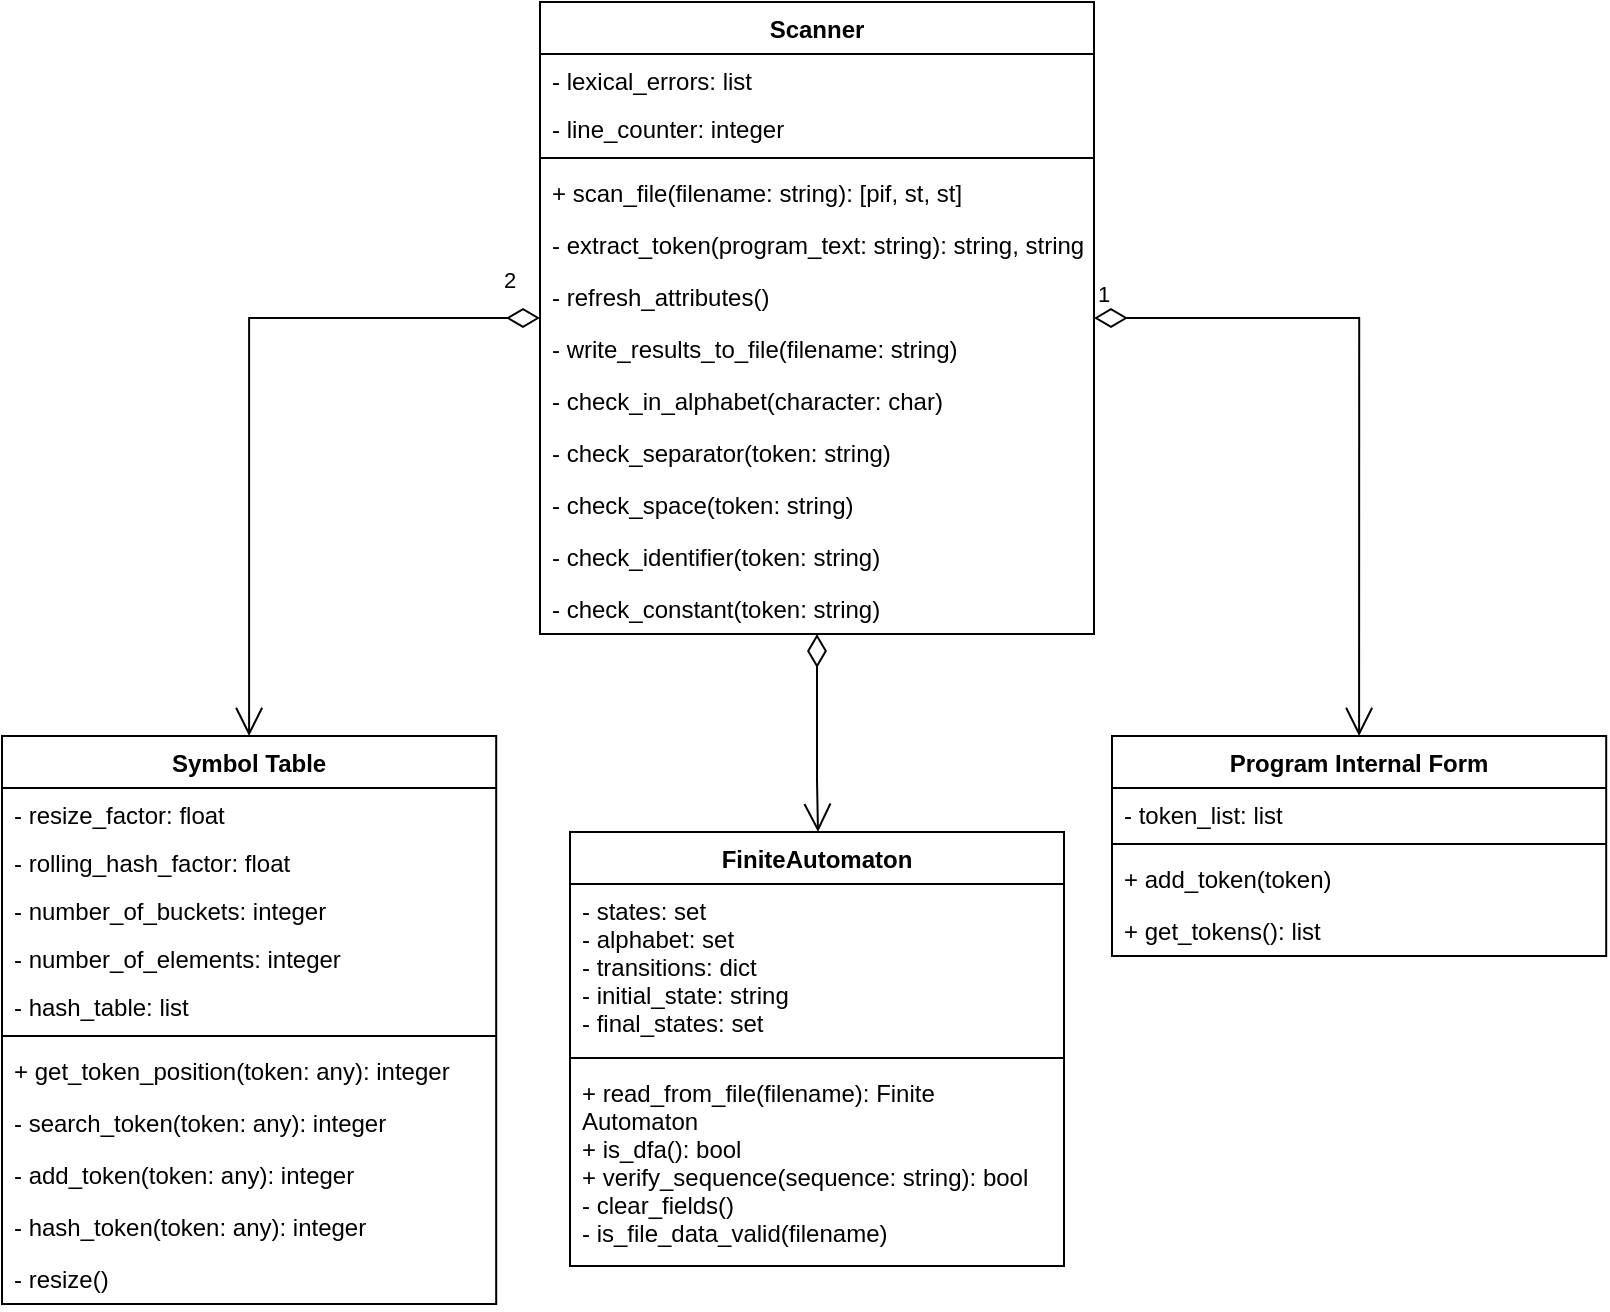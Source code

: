 <mxfile version="20.5.1" type="device"><diagram id="Bp_J7KxD1aLqiQpddAaX" name="Pagina-1"><mxGraphModel dx="1221" dy="681" grid="0" gridSize="10" guides="1" tooltips="1" connect="1" arrows="1" fold="1" page="1" pageScale="1" pageWidth="827" pageHeight="1169" background="#FFFFFF" math="0" shadow="0"><root><mxCell id="0"/><mxCell id="1" parent="0"/><mxCell id="TNeknw_FzxLQDFA5l5lh-4" value="Symbol Table" style="swimlane;fontStyle=1;align=center;verticalAlign=top;childLayout=stackLayout;horizontal=1;startSize=26;horizontalStack=0;resizeParent=1;resizeParentMax=0;resizeLast=0;collapsible=1;marginBottom=0;" parent="1" vertex="1"><mxGeometry x="19" y="424" width="247.1" height="284" as="geometry"><mxRectangle x="290" y="220" width="120" height="30" as="alternateBounds"/></mxGeometry></mxCell><mxCell id="TNeknw_FzxLQDFA5l5lh-5" value="- resize_factor: float" style="text;align=left;verticalAlign=top;spacingLeft=4;spacingRight=4;overflow=hidden;rotatable=0;points=[[0,0.5],[1,0.5]];portConstraint=eastwest;" parent="TNeknw_FzxLQDFA5l5lh-4" vertex="1"><mxGeometry y="26" width="247.1" height="24" as="geometry"/></mxCell><mxCell id="TNeknw_FzxLQDFA5l5lh-8" value="- rolling_hash_factor: float" style="text;align=left;verticalAlign=top;spacingLeft=4;spacingRight=4;overflow=hidden;rotatable=0;points=[[0,0.5],[1,0.5]];portConstraint=eastwest;" parent="TNeknw_FzxLQDFA5l5lh-4" vertex="1"><mxGeometry y="50" width="247.1" height="24" as="geometry"/></mxCell><mxCell id="TNeknw_FzxLQDFA5l5lh-9" value="- number_of_buckets: integer" style="text;align=left;verticalAlign=top;spacingLeft=4;spacingRight=4;overflow=hidden;rotatable=0;points=[[0,0.5],[1,0.5]];portConstraint=eastwest;" parent="TNeknw_FzxLQDFA5l5lh-4" vertex="1"><mxGeometry y="74" width="247.1" height="24" as="geometry"/></mxCell><mxCell id="TNeknw_FzxLQDFA5l5lh-10" value="- number_of_elements: integer" style="text;align=left;verticalAlign=top;spacingLeft=4;spacingRight=4;overflow=hidden;rotatable=0;points=[[0,0.5],[1,0.5]];portConstraint=eastwest;" parent="TNeknw_FzxLQDFA5l5lh-4" vertex="1"><mxGeometry y="98" width="247.1" height="24" as="geometry"/></mxCell><mxCell id="TNeknw_FzxLQDFA5l5lh-11" value="- hash_table: list" style="text;align=left;verticalAlign=top;spacingLeft=4;spacingRight=4;overflow=hidden;rotatable=0;points=[[0,0.5],[1,0.5]];portConstraint=eastwest;" parent="TNeknw_FzxLQDFA5l5lh-4" vertex="1"><mxGeometry y="122" width="247.1" height="24" as="geometry"/></mxCell><mxCell id="TNeknw_FzxLQDFA5l5lh-6" value="" style="line;strokeWidth=1;align=left;verticalAlign=middle;spacingTop=-1;spacingLeft=3;spacingRight=3;rotatable=0;labelPosition=right;points=[];portConstraint=eastwest;" parent="TNeknw_FzxLQDFA5l5lh-4" vertex="1"><mxGeometry y="146" width="247.1" height="8" as="geometry"/></mxCell><mxCell id="TNeknw_FzxLQDFA5l5lh-7" value="+ get_token_position(token: any): integer" style="text;align=left;verticalAlign=top;spacingLeft=4;spacingRight=4;overflow=hidden;rotatable=0;points=[[0,0.5],[1,0.5]];portConstraint=eastwest;" parent="TNeknw_FzxLQDFA5l5lh-4" vertex="1"><mxGeometry y="154" width="247.1" height="26" as="geometry"/></mxCell><mxCell id="TNeknw_FzxLQDFA5l5lh-12" value="- search_token(token: any): integer" style="text;align=left;verticalAlign=top;spacingLeft=4;spacingRight=4;overflow=hidden;rotatable=0;points=[[0,0.5],[1,0.5]];portConstraint=eastwest;" parent="TNeknw_FzxLQDFA5l5lh-4" vertex="1"><mxGeometry y="180" width="247.1" height="26" as="geometry"/></mxCell><mxCell id="TNeknw_FzxLQDFA5l5lh-13" value="- add_token(token: any): integer" style="text;align=left;verticalAlign=top;spacingLeft=4;spacingRight=4;overflow=hidden;rotatable=0;points=[[0,0.5],[1,0.5]];portConstraint=eastwest;" parent="TNeknw_FzxLQDFA5l5lh-4" vertex="1"><mxGeometry y="206" width="247.1" height="26" as="geometry"/></mxCell><mxCell id="TNeknw_FzxLQDFA5l5lh-14" value="- hash_token(token: any): integer" style="text;align=left;verticalAlign=top;spacingLeft=4;spacingRight=4;overflow=hidden;rotatable=0;points=[[0,0.5],[1,0.5]];portConstraint=eastwest;" parent="TNeknw_FzxLQDFA5l5lh-4" vertex="1"><mxGeometry y="232" width="247.1" height="26" as="geometry"/></mxCell><mxCell id="TNeknw_FzxLQDFA5l5lh-15" value="- resize()" style="text;align=left;verticalAlign=top;spacingLeft=4;spacingRight=4;overflow=hidden;rotatable=0;points=[[0,0.5],[1,0.5]];portConstraint=eastwest;" parent="TNeknw_FzxLQDFA5l5lh-4" vertex="1"><mxGeometry y="258" width="247.1" height="26" as="geometry"/></mxCell><mxCell id="HWR2vO5XjKykfOw0XFPk-1" value="Program Internal Form" style="swimlane;fontStyle=1;align=center;verticalAlign=top;childLayout=stackLayout;horizontal=1;startSize=26;horizontalStack=0;resizeParent=1;resizeParentMax=0;resizeLast=0;collapsible=1;marginBottom=0;" parent="1" vertex="1"><mxGeometry x="574" y="424" width="247.1" height="110" as="geometry"><mxRectangle x="521" y="444" width="120" height="30" as="alternateBounds"/></mxGeometry></mxCell><mxCell id="HWR2vO5XjKykfOw0XFPk-2" value="- token_list: list" style="text;align=left;verticalAlign=top;spacingLeft=4;spacingRight=4;overflow=hidden;rotatable=0;points=[[0,0.5],[1,0.5]];portConstraint=eastwest;" parent="HWR2vO5XjKykfOw0XFPk-1" vertex="1"><mxGeometry y="26" width="247.1" height="24" as="geometry"/></mxCell><mxCell id="HWR2vO5XjKykfOw0XFPk-7" value="" style="line;strokeWidth=1;align=left;verticalAlign=middle;spacingTop=-1;spacingLeft=3;spacingRight=3;rotatable=0;labelPosition=right;points=[];portConstraint=eastwest;" parent="HWR2vO5XjKykfOw0XFPk-1" vertex="1"><mxGeometry y="50" width="247.1" height="8" as="geometry"/></mxCell><mxCell id="HWR2vO5XjKykfOw0XFPk-8" value="+ add_token(token)" style="text;align=left;verticalAlign=top;spacingLeft=4;spacingRight=4;overflow=hidden;rotatable=0;points=[[0,0.5],[1,0.5]];portConstraint=eastwest;" parent="HWR2vO5XjKykfOw0XFPk-1" vertex="1"><mxGeometry y="58" width="247.1" height="26" as="geometry"/></mxCell><mxCell id="HWR2vO5XjKykfOw0XFPk-9" value="+ get_tokens(): list" style="text;align=left;verticalAlign=top;spacingLeft=4;spacingRight=4;overflow=hidden;rotatable=0;points=[[0,0.5],[1,0.5]];portConstraint=eastwest;" parent="HWR2vO5XjKykfOw0XFPk-1" vertex="1"><mxGeometry y="84" width="247.1" height="26" as="geometry"/></mxCell><mxCell id="22WMUBqE17U6yLjwfdqv-5" style="edgeStyle=orthogonalEdgeStyle;rounded=0;orthogonalLoop=1;jettySize=auto;html=1;startArrow=diamondThin;startFill=0;endArrow=open;endFill=0;strokeWidth=1;endSize=12;startSize=14;" edge="1" parent="1" source="HWR2vO5XjKykfOw0XFPk-13" target="22WMUBqE17U6yLjwfdqv-1"><mxGeometry relative="1" as="geometry"><Array as="points"><mxPoint x="427" y="446"/><mxPoint x="427" y="446"/></Array></mxGeometry></mxCell><mxCell id="HWR2vO5XjKykfOw0XFPk-13" value="Scanner" style="swimlane;fontStyle=1;align=center;verticalAlign=top;childLayout=stackLayout;horizontal=1;startSize=26;horizontalStack=0;resizeParent=1;resizeParentMax=0;resizeLast=0;collapsible=1;marginBottom=0;" parent="1" vertex="1"><mxGeometry x="288" y="57" width="277" height="316" as="geometry"><mxRectangle x="290" y="220" width="120" height="30" as="alternateBounds"/></mxGeometry></mxCell><mxCell id="HWR2vO5XjKykfOw0XFPk-15" value="- lexical_errors: list" style="text;align=left;verticalAlign=top;spacingLeft=4;spacingRight=4;overflow=hidden;rotatable=0;points=[[0,0.5],[1,0.5]];portConstraint=eastwest;" parent="HWR2vO5XjKykfOw0XFPk-13" vertex="1"><mxGeometry y="26" width="277" height="24" as="geometry"/></mxCell><mxCell id="HWR2vO5XjKykfOw0XFPk-16" value="- line_counter: integer" style="text;align=left;verticalAlign=top;spacingLeft=4;spacingRight=4;overflow=hidden;rotatable=0;points=[[0,0.5],[1,0.5]];portConstraint=eastwest;" parent="HWR2vO5XjKykfOw0XFPk-13" vertex="1"><mxGeometry y="50" width="277" height="24" as="geometry"/></mxCell><mxCell id="HWR2vO5XjKykfOw0XFPk-19" value="" style="line;strokeWidth=1;align=left;verticalAlign=middle;spacingTop=-1;spacingLeft=3;spacingRight=3;rotatable=0;labelPosition=right;points=[];portConstraint=eastwest;" parent="HWR2vO5XjKykfOw0XFPk-13" vertex="1"><mxGeometry y="74" width="277" height="8" as="geometry"/></mxCell><mxCell id="HWR2vO5XjKykfOw0XFPk-20" value="+ scan_file(filename: string): [pif, st, st]" style="text;align=left;verticalAlign=top;spacingLeft=4;spacingRight=4;overflow=hidden;rotatable=0;points=[[0,0.5],[1,0.5]];portConstraint=eastwest;" parent="HWR2vO5XjKykfOw0XFPk-13" vertex="1"><mxGeometry y="82" width="277" height="26" as="geometry"/></mxCell><mxCell id="HWR2vO5XjKykfOw0XFPk-32" value="- extract_token(program_text: string): string, string" style="text;strokeColor=none;fillColor=none;align=left;verticalAlign=top;spacingLeft=4;spacingRight=4;overflow=hidden;rotatable=0;points=[[0,0.5],[1,0.5]];portConstraint=eastwest;" parent="HWR2vO5XjKykfOw0XFPk-13" vertex="1"><mxGeometry y="108" width="277" height="26" as="geometry"/></mxCell><mxCell id="HWR2vO5XjKykfOw0XFPk-34" value="- refresh_attributes()" style="text;strokeColor=none;fillColor=none;align=left;verticalAlign=top;spacingLeft=4;spacingRight=4;overflow=hidden;rotatable=0;points=[[0,0.5],[1,0.5]];portConstraint=eastwest;" parent="HWR2vO5XjKykfOw0XFPk-13" vertex="1"><mxGeometry y="134" width="277" height="26" as="geometry"/></mxCell><mxCell id="HWR2vO5XjKykfOw0XFPk-33" value="- write_results_to_file(filename: string)" style="text;strokeColor=none;fillColor=none;align=left;verticalAlign=top;spacingLeft=4;spacingRight=4;overflow=hidden;rotatable=0;points=[[0,0.5],[1,0.5]];portConstraint=eastwest;" parent="HWR2vO5XjKykfOw0XFPk-13" vertex="1"><mxGeometry y="160" width="277" height="26" as="geometry"/></mxCell><mxCell id="HWR2vO5XjKykfOw0XFPk-35" value="- check_in_alphabet(character: char)" style="text;strokeColor=none;fillColor=none;align=left;verticalAlign=top;spacingLeft=4;spacingRight=4;overflow=hidden;rotatable=0;points=[[0,0.5],[1,0.5]];portConstraint=eastwest;" parent="HWR2vO5XjKykfOw0XFPk-13" vertex="1"><mxGeometry y="186" width="277" height="26" as="geometry"/></mxCell><mxCell id="HWR2vO5XjKykfOw0XFPk-37" value="- check_separator(token: string)" style="text;strokeColor=none;fillColor=none;align=left;verticalAlign=top;spacingLeft=4;spacingRight=4;overflow=hidden;rotatable=0;points=[[0,0.5],[1,0.5]];portConstraint=eastwest;" parent="HWR2vO5XjKykfOw0XFPk-13" vertex="1"><mxGeometry y="212" width="277" height="26" as="geometry"/></mxCell><mxCell id="HWR2vO5XjKykfOw0XFPk-36" value="- check_space(token: string)" style="text;strokeColor=none;fillColor=none;align=left;verticalAlign=top;spacingLeft=4;spacingRight=4;overflow=hidden;rotatable=0;points=[[0,0.5],[1,0.5]];portConstraint=eastwest;" parent="HWR2vO5XjKykfOw0XFPk-13" vertex="1"><mxGeometry y="238" width="277" height="26" as="geometry"/></mxCell><mxCell id="HWR2vO5XjKykfOw0XFPk-38" value="- check_identifier(token: string)" style="text;strokeColor=none;fillColor=none;align=left;verticalAlign=top;spacingLeft=4;spacingRight=4;overflow=hidden;rotatable=0;points=[[0,0.5],[1,0.5]];portConstraint=eastwest;" parent="HWR2vO5XjKykfOw0XFPk-13" vertex="1"><mxGeometry y="264" width="277" height="26" as="geometry"/></mxCell><mxCell id="HWR2vO5XjKykfOw0XFPk-30" value="- check_constant(token: string)" style="text;strokeColor=none;fillColor=none;align=left;verticalAlign=top;spacingLeft=4;spacingRight=4;overflow=hidden;rotatable=0;points=[[0,0.5],[1,0.5]];portConstraint=eastwest;" parent="HWR2vO5XjKykfOw0XFPk-13" vertex="1"><mxGeometry y="290" width="277" height="26" as="geometry"/></mxCell><mxCell id="HWR2vO5XjKykfOw0XFPk-25" value="1" style="endArrow=open;html=1;endSize=12;startArrow=diamondThin;startSize=14;startFill=0;edgeStyle=orthogonalEdgeStyle;align=left;verticalAlign=bottom;rounded=0;entryX=0.5;entryY=0;entryDx=0;entryDy=0;" parent="1" source="HWR2vO5XjKykfOw0XFPk-13" target="HWR2vO5XjKykfOw0XFPk-1" edge="1"><mxGeometry x="-1" y="3" relative="1" as="geometry"><mxPoint x="522" y="196" as="sourcePoint"/><mxPoint x="731" y="186" as="targetPoint"/></mxGeometry></mxCell><mxCell id="HWR2vO5XjKykfOw0XFPk-26" value="2" style="endArrow=open;html=1;endSize=12;startArrow=diamondThin;startSize=14;startFill=0;edgeStyle=orthogonalEdgeStyle;align=left;verticalAlign=bottom;rounded=0;" parent="1" source="HWR2vO5XjKykfOw0XFPk-13" target="TNeknw_FzxLQDFA5l5lh-4" edge="1"><mxGeometry x="-0.887" y="-10" relative="1" as="geometry"><mxPoint x="178" y="127" as="sourcePoint"/><mxPoint x="109.45" y="395" as="targetPoint"/><mxPoint as="offset"/></mxGeometry></mxCell><mxCell id="22WMUBqE17U6yLjwfdqv-1" value="FiniteAutomaton" style="swimlane;fontStyle=1;align=center;verticalAlign=top;childLayout=stackLayout;horizontal=1;startSize=26;horizontalStack=0;resizeParent=1;resizeParentMax=0;resizeLast=0;collapsible=1;marginBottom=0;" vertex="1" parent="1"><mxGeometry x="303" y="472" width="247" height="217" as="geometry"/></mxCell><mxCell id="22WMUBqE17U6yLjwfdqv-2" value="- states: set&#10;- alphabet: set&#10;- transitions: dict&#10;- initial_state: string&#10;- final_states: set" style="text;strokeColor=none;fillColor=none;align=left;verticalAlign=top;spacingLeft=4;spacingRight=4;overflow=hidden;rotatable=0;points=[[0,0.5],[1,0.5]];portConstraint=eastwest;" vertex="1" parent="22WMUBqE17U6yLjwfdqv-1"><mxGeometry y="26" width="247" height="83" as="geometry"/></mxCell><mxCell id="22WMUBqE17U6yLjwfdqv-3" value="" style="line;strokeWidth=1;fillColor=none;align=left;verticalAlign=middle;spacingTop=-1;spacingLeft=3;spacingRight=3;rotatable=0;labelPosition=right;points=[];portConstraint=eastwest;strokeColor=inherit;" vertex="1" parent="22WMUBqE17U6yLjwfdqv-1"><mxGeometry y="109" width="247" height="8" as="geometry"/></mxCell><mxCell id="22WMUBqE17U6yLjwfdqv-4" value="+ read_from_file(filename): Finite&#10;Automaton&#10;+ is_dfa(): bool&#10;+ verify_sequence(sequence: string): bool&#10;- clear_fields()&#10;- is_file_data_valid(filename)" style="text;strokeColor=none;fillColor=none;align=left;verticalAlign=top;spacingLeft=4;spacingRight=4;overflow=hidden;rotatable=0;points=[[0,0.5],[1,0.5]];portConstraint=eastwest;" vertex="1" parent="22WMUBqE17U6yLjwfdqv-1"><mxGeometry y="117" width="247" height="100" as="geometry"/></mxCell></root></mxGraphModel></diagram></mxfile>